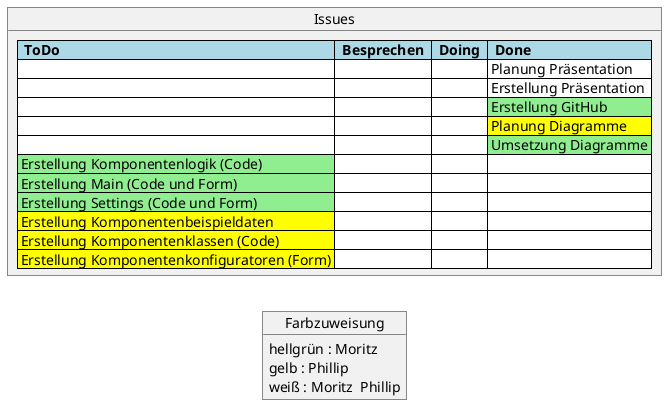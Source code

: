 @startuml Issuetabelle
left to right direction
skinparam packagestyle table

object Farbzuweisung {
    hellgrün : Moritz
    gelb : Phillip
    weiß : Moritz  Phillip
}

object Issues {
    <#lightblue,#black>|=  ToDo  |=  Besprechen  |=  Doing  |=  Done  |
    <#white>|  |  |  | <#white> Planung Präsentation |  
    <#white>|  |  |  | <#white> Erstellung Präsentation |  
    <#white>|  |  |  | <#lightgreen> Erstellung GitHub |
    <#white>|  |  |  | <#yellow> Planung Diagramme |
    <#white>|  |  |  | <#lightgreen> Umsetzung Diagramme |
    <#white>| <#lightgreen> Erstellung Komponentenlogik (Code) |  |  |  |
    <#white>| <#lightgreen> Erstellung Main (Code und Form) |  |  |  
    <#white>| <#lightgreen> Erstellung Settings (Code und Form) |  |  | 
    <#white>| <#yellow> Erstellung Komponentenbeispieldaten |  |  |  
    <#white>| <#yellow> Erstellung Komponentenklassen (Code) | | | |
    <#white>| <#yellow> Erstellung Komponentenkonfiguratoren (Form) |  |  |  |
}
@enduml